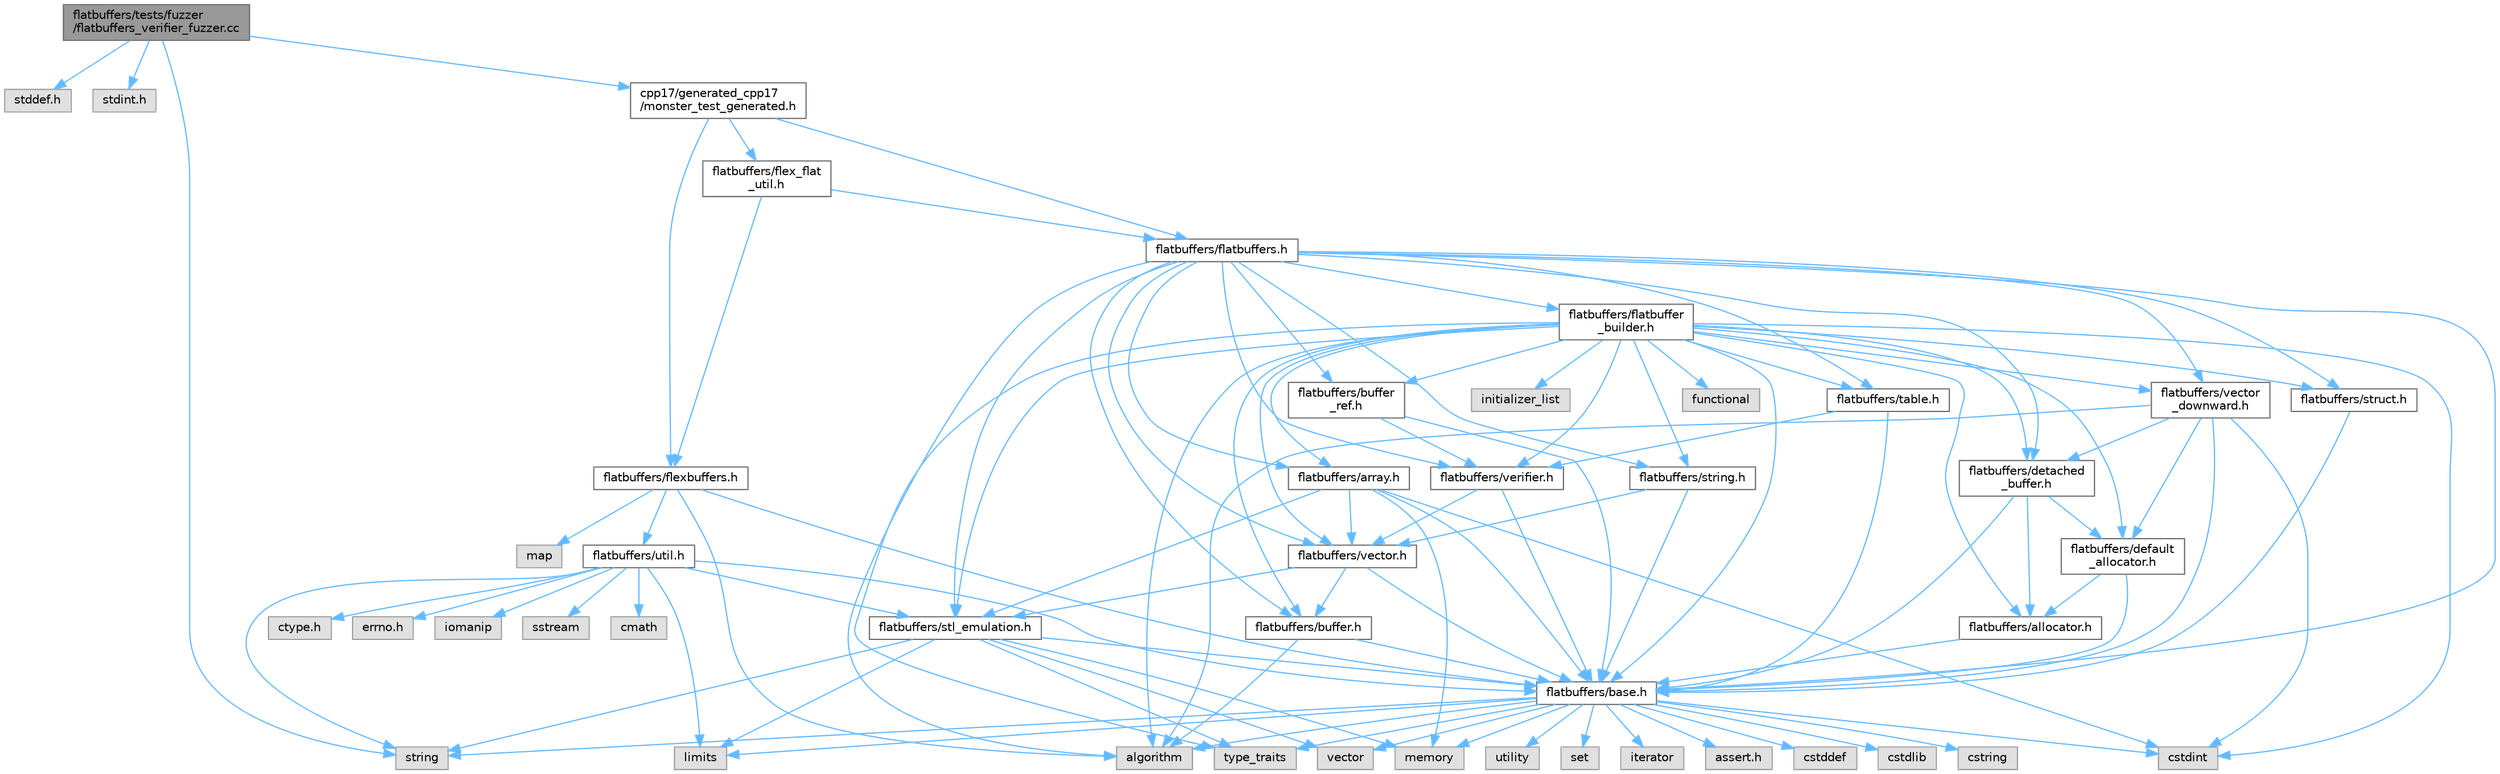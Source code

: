 digraph "flatbuffers/tests/fuzzer/flatbuffers_verifier_fuzzer.cc"
{
 // LATEX_PDF_SIZE
  bgcolor="transparent";
  edge [fontname=Helvetica,fontsize=10,labelfontname=Helvetica,labelfontsize=10];
  node [fontname=Helvetica,fontsize=10,shape=box,height=0.2,width=0.4];
  Node1 [id="Node000001",label="flatbuffers/tests/fuzzer\l/flatbuffers_verifier_fuzzer.cc",height=0.2,width=0.4,color="gray40", fillcolor="grey60", style="filled", fontcolor="black",tooltip=" "];
  Node1 -> Node2 [id="edge106_Node000001_Node000002",color="steelblue1",style="solid",tooltip=" "];
  Node2 [id="Node000002",label="stddef.h",height=0.2,width=0.4,color="grey60", fillcolor="#E0E0E0", style="filled",tooltip=" "];
  Node1 -> Node3 [id="edge107_Node000001_Node000003",color="steelblue1",style="solid",tooltip=" "];
  Node3 [id="Node000003",label="stdint.h",height=0.2,width=0.4,color="grey60", fillcolor="#E0E0E0", style="filled",tooltip=" "];
  Node1 -> Node4 [id="edge108_Node000001_Node000004",color="steelblue1",style="solid",tooltip=" "];
  Node4 [id="Node000004",label="string",height=0.2,width=0.4,color="grey60", fillcolor="#E0E0E0", style="filled",tooltip=" "];
  Node1 -> Node5 [id="edge109_Node000001_Node000005",color="steelblue1",style="solid",tooltip=" "];
  Node5 [id="Node000005",label="cpp17/generated_cpp17\l/monster_test_generated.h",height=0.2,width=0.4,color="grey40", fillcolor="white", style="filled",URL="$cpp17_2generated__cpp17_2monster__test__generated_8h.html",tooltip=" "];
  Node5 -> Node6 [id="edge110_Node000005_Node000006",color="steelblue1",style="solid",tooltip=" "];
  Node6 [id="Node000006",label="flatbuffers/flatbuffers.h",height=0.2,width=0.4,color="grey40", fillcolor="white", style="filled",URL="$flatbuffers_8h.html",tooltip=" "];
  Node6 -> Node7 [id="edge111_Node000006_Node000007",color="steelblue1",style="solid",tooltip=" "];
  Node7 [id="Node000007",label="algorithm",height=0.2,width=0.4,color="grey60", fillcolor="#E0E0E0", style="filled",tooltip=" "];
  Node6 -> Node8 [id="edge112_Node000006_Node000008",color="steelblue1",style="solid",tooltip=" "];
  Node8 [id="Node000008",label="flatbuffers/array.h",height=0.2,width=0.4,color="grey40", fillcolor="white", style="filled",URL="$array_8h.html",tooltip=" "];
  Node8 -> Node9 [id="edge113_Node000008_Node000009",color="steelblue1",style="solid",tooltip=" "];
  Node9 [id="Node000009",label="cstdint",height=0.2,width=0.4,color="grey60", fillcolor="#E0E0E0", style="filled",tooltip=" "];
  Node8 -> Node10 [id="edge114_Node000008_Node000010",color="steelblue1",style="solid",tooltip=" "];
  Node10 [id="Node000010",label="memory",height=0.2,width=0.4,color="grey60", fillcolor="#E0E0E0", style="filled",tooltip=" "];
  Node8 -> Node11 [id="edge115_Node000008_Node000011",color="steelblue1",style="solid",tooltip=" "];
  Node11 [id="Node000011",label="flatbuffers/base.h",height=0.2,width=0.4,color="grey40", fillcolor="white", style="filled",URL="$base_8h.html",tooltip=" "];
  Node11 -> Node12 [id="edge116_Node000011_Node000012",color="steelblue1",style="solid",tooltip=" "];
  Node12 [id="Node000012",label="assert.h",height=0.2,width=0.4,color="grey60", fillcolor="#E0E0E0", style="filled",tooltip=" "];
  Node11 -> Node9 [id="edge117_Node000011_Node000009",color="steelblue1",style="solid",tooltip=" "];
  Node11 -> Node13 [id="edge118_Node000011_Node000013",color="steelblue1",style="solid",tooltip=" "];
  Node13 [id="Node000013",label="cstddef",height=0.2,width=0.4,color="grey60", fillcolor="#E0E0E0", style="filled",tooltip=" "];
  Node11 -> Node14 [id="edge119_Node000011_Node000014",color="steelblue1",style="solid",tooltip=" "];
  Node14 [id="Node000014",label="cstdlib",height=0.2,width=0.4,color="grey60", fillcolor="#E0E0E0", style="filled",tooltip=" "];
  Node11 -> Node15 [id="edge120_Node000011_Node000015",color="steelblue1",style="solid",tooltip=" "];
  Node15 [id="Node000015",label="cstring",height=0.2,width=0.4,color="grey60", fillcolor="#E0E0E0", style="filled",tooltip=" "];
  Node11 -> Node16 [id="edge121_Node000011_Node000016",color="steelblue1",style="solid",tooltip=" "];
  Node16 [id="Node000016",label="utility",height=0.2,width=0.4,color="grey60", fillcolor="#E0E0E0", style="filled",tooltip=" "];
  Node11 -> Node4 [id="edge122_Node000011_Node000004",color="steelblue1",style="solid",tooltip=" "];
  Node11 -> Node17 [id="edge123_Node000011_Node000017",color="steelblue1",style="solid",tooltip=" "];
  Node17 [id="Node000017",label="type_traits",height=0.2,width=0.4,color="grey60", fillcolor="#E0E0E0", style="filled",tooltip=" "];
  Node11 -> Node18 [id="edge124_Node000011_Node000018",color="steelblue1",style="solid",tooltip=" "];
  Node18 [id="Node000018",label="vector",height=0.2,width=0.4,color="grey60", fillcolor="#E0E0E0", style="filled",tooltip=" "];
  Node11 -> Node19 [id="edge125_Node000011_Node000019",color="steelblue1",style="solid",tooltip=" "];
  Node19 [id="Node000019",label="set",height=0.2,width=0.4,color="grey60", fillcolor="#E0E0E0", style="filled",tooltip=" "];
  Node11 -> Node7 [id="edge126_Node000011_Node000007",color="steelblue1",style="solid",tooltip=" "];
  Node11 -> Node20 [id="edge127_Node000011_Node000020",color="steelblue1",style="solid",tooltip=" "];
  Node20 [id="Node000020",label="limits",height=0.2,width=0.4,color="grey60", fillcolor="#E0E0E0", style="filled",tooltip=" "];
  Node11 -> Node21 [id="edge128_Node000011_Node000021",color="steelblue1",style="solid",tooltip=" "];
  Node21 [id="Node000021",label="iterator",height=0.2,width=0.4,color="grey60", fillcolor="#E0E0E0", style="filled",tooltip=" "];
  Node11 -> Node10 [id="edge129_Node000011_Node000010",color="steelblue1",style="solid",tooltip=" "];
  Node8 -> Node22 [id="edge130_Node000008_Node000022",color="steelblue1",style="solid",tooltip=" "];
  Node22 [id="Node000022",label="flatbuffers/stl_emulation.h",height=0.2,width=0.4,color="grey40", fillcolor="white", style="filled",URL="$stl__emulation_8h.html",tooltip=" "];
  Node22 -> Node11 [id="edge131_Node000022_Node000011",color="steelblue1",style="solid",tooltip=" "];
  Node22 -> Node4 [id="edge132_Node000022_Node000004",color="steelblue1",style="solid",tooltip=" "];
  Node22 -> Node17 [id="edge133_Node000022_Node000017",color="steelblue1",style="solid",tooltip=" "];
  Node22 -> Node18 [id="edge134_Node000022_Node000018",color="steelblue1",style="solid",tooltip=" "];
  Node22 -> Node10 [id="edge135_Node000022_Node000010",color="steelblue1",style="solid",tooltip=" "];
  Node22 -> Node20 [id="edge136_Node000022_Node000020",color="steelblue1",style="solid",tooltip=" "];
  Node8 -> Node23 [id="edge137_Node000008_Node000023",color="steelblue1",style="solid",tooltip=" "];
  Node23 [id="Node000023",label="flatbuffers/vector.h",height=0.2,width=0.4,color="grey40", fillcolor="white", style="filled",URL="$vector_8h.html",tooltip=" "];
  Node23 -> Node11 [id="edge138_Node000023_Node000011",color="steelblue1",style="solid",tooltip=" "];
  Node23 -> Node24 [id="edge139_Node000023_Node000024",color="steelblue1",style="solid",tooltip=" "];
  Node24 [id="Node000024",label="flatbuffers/buffer.h",height=0.2,width=0.4,color="grey40", fillcolor="white", style="filled",URL="$buffer_8h.html",tooltip=" "];
  Node24 -> Node7 [id="edge140_Node000024_Node000007",color="steelblue1",style="solid",tooltip=" "];
  Node24 -> Node11 [id="edge141_Node000024_Node000011",color="steelblue1",style="solid",tooltip=" "];
  Node23 -> Node22 [id="edge142_Node000023_Node000022",color="steelblue1",style="solid",tooltip=" "];
  Node6 -> Node11 [id="edge143_Node000006_Node000011",color="steelblue1",style="solid",tooltip=" "];
  Node6 -> Node24 [id="edge144_Node000006_Node000024",color="steelblue1",style="solid",tooltip=" "];
  Node6 -> Node25 [id="edge145_Node000006_Node000025",color="steelblue1",style="solid",tooltip=" "];
  Node25 [id="Node000025",label="flatbuffers/buffer\l_ref.h",height=0.2,width=0.4,color="grey40", fillcolor="white", style="filled",URL="$buffer__ref_8h.html",tooltip=" "];
  Node25 -> Node11 [id="edge146_Node000025_Node000011",color="steelblue1",style="solid",tooltip=" "];
  Node25 -> Node26 [id="edge147_Node000025_Node000026",color="steelblue1",style="solid",tooltip=" "];
  Node26 [id="Node000026",label="flatbuffers/verifier.h",height=0.2,width=0.4,color="grey40", fillcolor="white", style="filled",URL="$verifier_8h.html",tooltip=" "];
  Node26 -> Node11 [id="edge148_Node000026_Node000011",color="steelblue1",style="solid",tooltip=" "];
  Node26 -> Node23 [id="edge149_Node000026_Node000023",color="steelblue1",style="solid",tooltip=" "];
  Node6 -> Node27 [id="edge150_Node000006_Node000027",color="steelblue1",style="solid",tooltip=" "];
  Node27 [id="Node000027",label="flatbuffers/detached\l_buffer.h",height=0.2,width=0.4,color="grey40", fillcolor="white", style="filled",URL="$detached__buffer_8h.html",tooltip=" "];
  Node27 -> Node28 [id="edge151_Node000027_Node000028",color="steelblue1",style="solid",tooltip=" "];
  Node28 [id="Node000028",label="flatbuffers/allocator.h",height=0.2,width=0.4,color="grey40", fillcolor="white", style="filled",URL="$allocator_8h.html",tooltip=" "];
  Node28 -> Node11 [id="edge152_Node000028_Node000011",color="steelblue1",style="solid",tooltip=" "];
  Node27 -> Node11 [id="edge153_Node000027_Node000011",color="steelblue1",style="solid",tooltip=" "];
  Node27 -> Node29 [id="edge154_Node000027_Node000029",color="steelblue1",style="solid",tooltip=" "];
  Node29 [id="Node000029",label="flatbuffers/default\l_allocator.h",height=0.2,width=0.4,color="grey40", fillcolor="white", style="filled",URL="$default__allocator_8h.html",tooltip=" "];
  Node29 -> Node28 [id="edge155_Node000029_Node000028",color="steelblue1",style="solid",tooltip=" "];
  Node29 -> Node11 [id="edge156_Node000029_Node000011",color="steelblue1",style="solid",tooltip=" "];
  Node6 -> Node30 [id="edge157_Node000006_Node000030",color="steelblue1",style="solid",tooltip=" "];
  Node30 [id="Node000030",label="flatbuffers/flatbuffer\l_builder.h",height=0.2,width=0.4,color="grey40", fillcolor="white", style="filled",URL="$flatbuffer__builder_8h.html",tooltip=" "];
  Node30 -> Node7 [id="edge158_Node000030_Node000007",color="steelblue1",style="solid",tooltip=" "];
  Node30 -> Node9 [id="edge159_Node000030_Node000009",color="steelblue1",style="solid",tooltip=" "];
  Node30 -> Node31 [id="edge160_Node000030_Node000031",color="steelblue1",style="solid",tooltip=" "];
  Node31 [id="Node000031",label="functional",height=0.2,width=0.4,color="grey60", fillcolor="#E0E0E0", style="filled",tooltip=" "];
  Node30 -> Node32 [id="edge161_Node000030_Node000032",color="steelblue1",style="solid",tooltip=" "];
  Node32 [id="Node000032",label="initializer_list",height=0.2,width=0.4,color="grey60", fillcolor="#E0E0E0", style="filled",tooltip=" "];
  Node30 -> Node17 [id="edge162_Node000030_Node000017",color="steelblue1",style="solid",tooltip=" "];
  Node30 -> Node28 [id="edge163_Node000030_Node000028",color="steelblue1",style="solid",tooltip=" "];
  Node30 -> Node8 [id="edge164_Node000030_Node000008",color="steelblue1",style="solid",tooltip=" "];
  Node30 -> Node11 [id="edge165_Node000030_Node000011",color="steelblue1",style="solid",tooltip=" "];
  Node30 -> Node24 [id="edge166_Node000030_Node000024",color="steelblue1",style="solid",tooltip=" "];
  Node30 -> Node25 [id="edge167_Node000030_Node000025",color="steelblue1",style="solid",tooltip=" "];
  Node30 -> Node29 [id="edge168_Node000030_Node000029",color="steelblue1",style="solid",tooltip=" "];
  Node30 -> Node27 [id="edge169_Node000030_Node000027",color="steelblue1",style="solid",tooltip=" "];
  Node30 -> Node22 [id="edge170_Node000030_Node000022",color="steelblue1",style="solid",tooltip=" "];
  Node30 -> Node33 [id="edge171_Node000030_Node000033",color="steelblue1",style="solid",tooltip=" "];
  Node33 [id="Node000033",label="flatbuffers/string.h",height=0.2,width=0.4,color="grey40", fillcolor="white", style="filled",URL="$string_8h.html",tooltip=" "];
  Node33 -> Node11 [id="edge172_Node000033_Node000011",color="steelblue1",style="solid",tooltip=" "];
  Node33 -> Node23 [id="edge173_Node000033_Node000023",color="steelblue1",style="solid",tooltip=" "];
  Node30 -> Node34 [id="edge174_Node000030_Node000034",color="steelblue1",style="solid",tooltip=" "];
  Node34 [id="Node000034",label="flatbuffers/struct.h",height=0.2,width=0.4,color="grey40", fillcolor="white", style="filled",URL="$struct_8h.html",tooltip=" "];
  Node34 -> Node11 [id="edge175_Node000034_Node000011",color="steelblue1",style="solid",tooltip=" "];
  Node30 -> Node35 [id="edge176_Node000030_Node000035",color="steelblue1",style="solid",tooltip=" "];
  Node35 [id="Node000035",label="flatbuffers/table.h",height=0.2,width=0.4,color="grey40", fillcolor="white", style="filled",URL="$table_8h.html",tooltip=" "];
  Node35 -> Node11 [id="edge177_Node000035_Node000011",color="steelblue1",style="solid",tooltip=" "];
  Node35 -> Node26 [id="edge178_Node000035_Node000026",color="steelblue1",style="solid",tooltip=" "];
  Node30 -> Node23 [id="edge179_Node000030_Node000023",color="steelblue1",style="solid",tooltip=" "];
  Node30 -> Node36 [id="edge180_Node000030_Node000036",color="steelblue1",style="solid",tooltip=" "];
  Node36 [id="Node000036",label="flatbuffers/vector\l_downward.h",height=0.2,width=0.4,color="grey40", fillcolor="white", style="filled",URL="$vector__downward_8h.html",tooltip=" "];
  Node36 -> Node7 [id="edge181_Node000036_Node000007",color="steelblue1",style="solid",tooltip=" "];
  Node36 -> Node9 [id="edge182_Node000036_Node000009",color="steelblue1",style="solid",tooltip=" "];
  Node36 -> Node11 [id="edge183_Node000036_Node000011",color="steelblue1",style="solid",tooltip=" "];
  Node36 -> Node29 [id="edge184_Node000036_Node000029",color="steelblue1",style="solid",tooltip=" "];
  Node36 -> Node27 [id="edge185_Node000036_Node000027",color="steelblue1",style="solid",tooltip=" "];
  Node30 -> Node26 [id="edge186_Node000030_Node000026",color="steelblue1",style="solid",tooltip=" "];
  Node6 -> Node22 [id="edge187_Node000006_Node000022",color="steelblue1",style="solid",tooltip=" "];
  Node6 -> Node33 [id="edge188_Node000006_Node000033",color="steelblue1",style="solid",tooltip=" "];
  Node6 -> Node34 [id="edge189_Node000006_Node000034",color="steelblue1",style="solid",tooltip=" "];
  Node6 -> Node35 [id="edge190_Node000006_Node000035",color="steelblue1",style="solid",tooltip=" "];
  Node6 -> Node23 [id="edge191_Node000006_Node000023",color="steelblue1",style="solid",tooltip=" "];
  Node6 -> Node36 [id="edge192_Node000006_Node000036",color="steelblue1",style="solid",tooltip=" "];
  Node6 -> Node26 [id="edge193_Node000006_Node000026",color="steelblue1",style="solid",tooltip=" "];
  Node5 -> Node37 [id="edge194_Node000005_Node000037",color="steelblue1",style="solid",tooltip=" "];
  Node37 [id="Node000037",label="flatbuffers/flexbuffers.h",height=0.2,width=0.4,color="grey40", fillcolor="white", style="filled",URL="$flexbuffers_8h.html",tooltip=" "];
  Node37 -> Node7 [id="edge195_Node000037_Node000007",color="steelblue1",style="solid",tooltip=" "];
  Node37 -> Node38 [id="edge196_Node000037_Node000038",color="steelblue1",style="solid",tooltip=" "];
  Node38 [id="Node000038",label="map",height=0.2,width=0.4,color="grey60", fillcolor="#E0E0E0", style="filled",tooltip=" "];
  Node37 -> Node11 [id="edge197_Node000037_Node000011",color="steelblue1",style="solid",tooltip=" "];
  Node37 -> Node39 [id="edge198_Node000037_Node000039",color="steelblue1",style="solid",tooltip=" "];
  Node39 [id="Node000039",label="flatbuffers/util.h",height=0.2,width=0.4,color="grey40", fillcolor="white", style="filled",URL="$util_8h.html",tooltip=" "];
  Node39 -> Node40 [id="edge199_Node000039_Node000040",color="steelblue1",style="solid",tooltip=" "];
  Node40 [id="Node000040",label="ctype.h",height=0.2,width=0.4,color="grey60", fillcolor="#E0E0E0", style="filled",tooltip=" "];
  Node39 -> Node41 [id="edge200_Node000039_Node000041",color="steelblue1",style="solid",tooltip=" "];
  Node41 [id="Node000041",label="errno.h",height=0.2,width=0.4,color="grey60", fillcolor="#E0E0E0", style="filled",tooltip=" "];
  Node39 -> Node11 [id="edge201_Node000039_Node000011",color="steelblue1",style="solid",tooltip=" "];
  Node39 -> Node22 [id="edge202_Node000039_Node000022",color="steelblue1",style="solid",tooltip=" "];
  Node39 -> Node42 [id="edge203_Node000039_Node000042",color="steelblue1",style="solid",tooltip=" "];
  Node42 [id="Node000042",label="iomanip",height=0.2,width=0.4,color="grey60", fillcolor="#E0E0E0", style="filled",tooltip=" "];
  Node39 -> Node43 [id="edge204_Node000039_Node000043",color="steelblue1",style="solid",tooltip=" "];
  Node43 [id="Node000043",label="sstream",height=0.2,width=0.4,color="grey60", fillcolor="#E0E0E0", style="filled",tooltip=" "];
  Node39 -> Node44 [id="edge205_Node000039_Node000044",color="steelblue1",style="solid",tooltip=" "];
  Node44 [id="Node000044",label="cmath",height=0.2,width=0.4,color="grey60", fillcolor="#E0E0E0", style="filled",tooltip=" "];
  Node39 -> Node20 [id="edge206_Node000039_Node000020",color="steelblue1",style="solid",tooltip=" "];
  Node39 -> Node4 [id="edge207_Node000039_Node000004",color="steelblue1",style="solid",tooltip=" "];
  Node5 -> Node45 [id="edge208_Node000005_Node000045",color="steelblue1",style="solid",tooltip=" "];
  Node45 [id="Node000045",label="flatbuffers/flex_flat\l_util.h",height=0.2,width=0.4,color="grey40", fillcolor="white", style="filled",URL="$flex__flat__util_8h.html",tooltip=" "];
  Node45 -> Node6 [id="edge209_Node000045_Node000006",color="steelblue1",style="solid",tooltip=" "];
  Node45 -> Node37 [id="edge210_Node000045_Node000037",color="steelblue1",style="solid",tooltip=" "];
}

